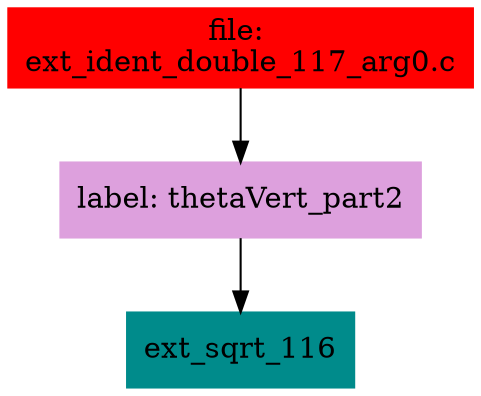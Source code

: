 digraph G {
node [shape=box]

0 [label="file: 
ext_ident_double_117_arg0.c",color=red, style=filled]
1 [label="label: thetaVert_part2",color=plum, style=filled]
0 -> 1
2 [label="ext_sqrt_116",color=cyan4, style=filled]
1 -> 2


}

